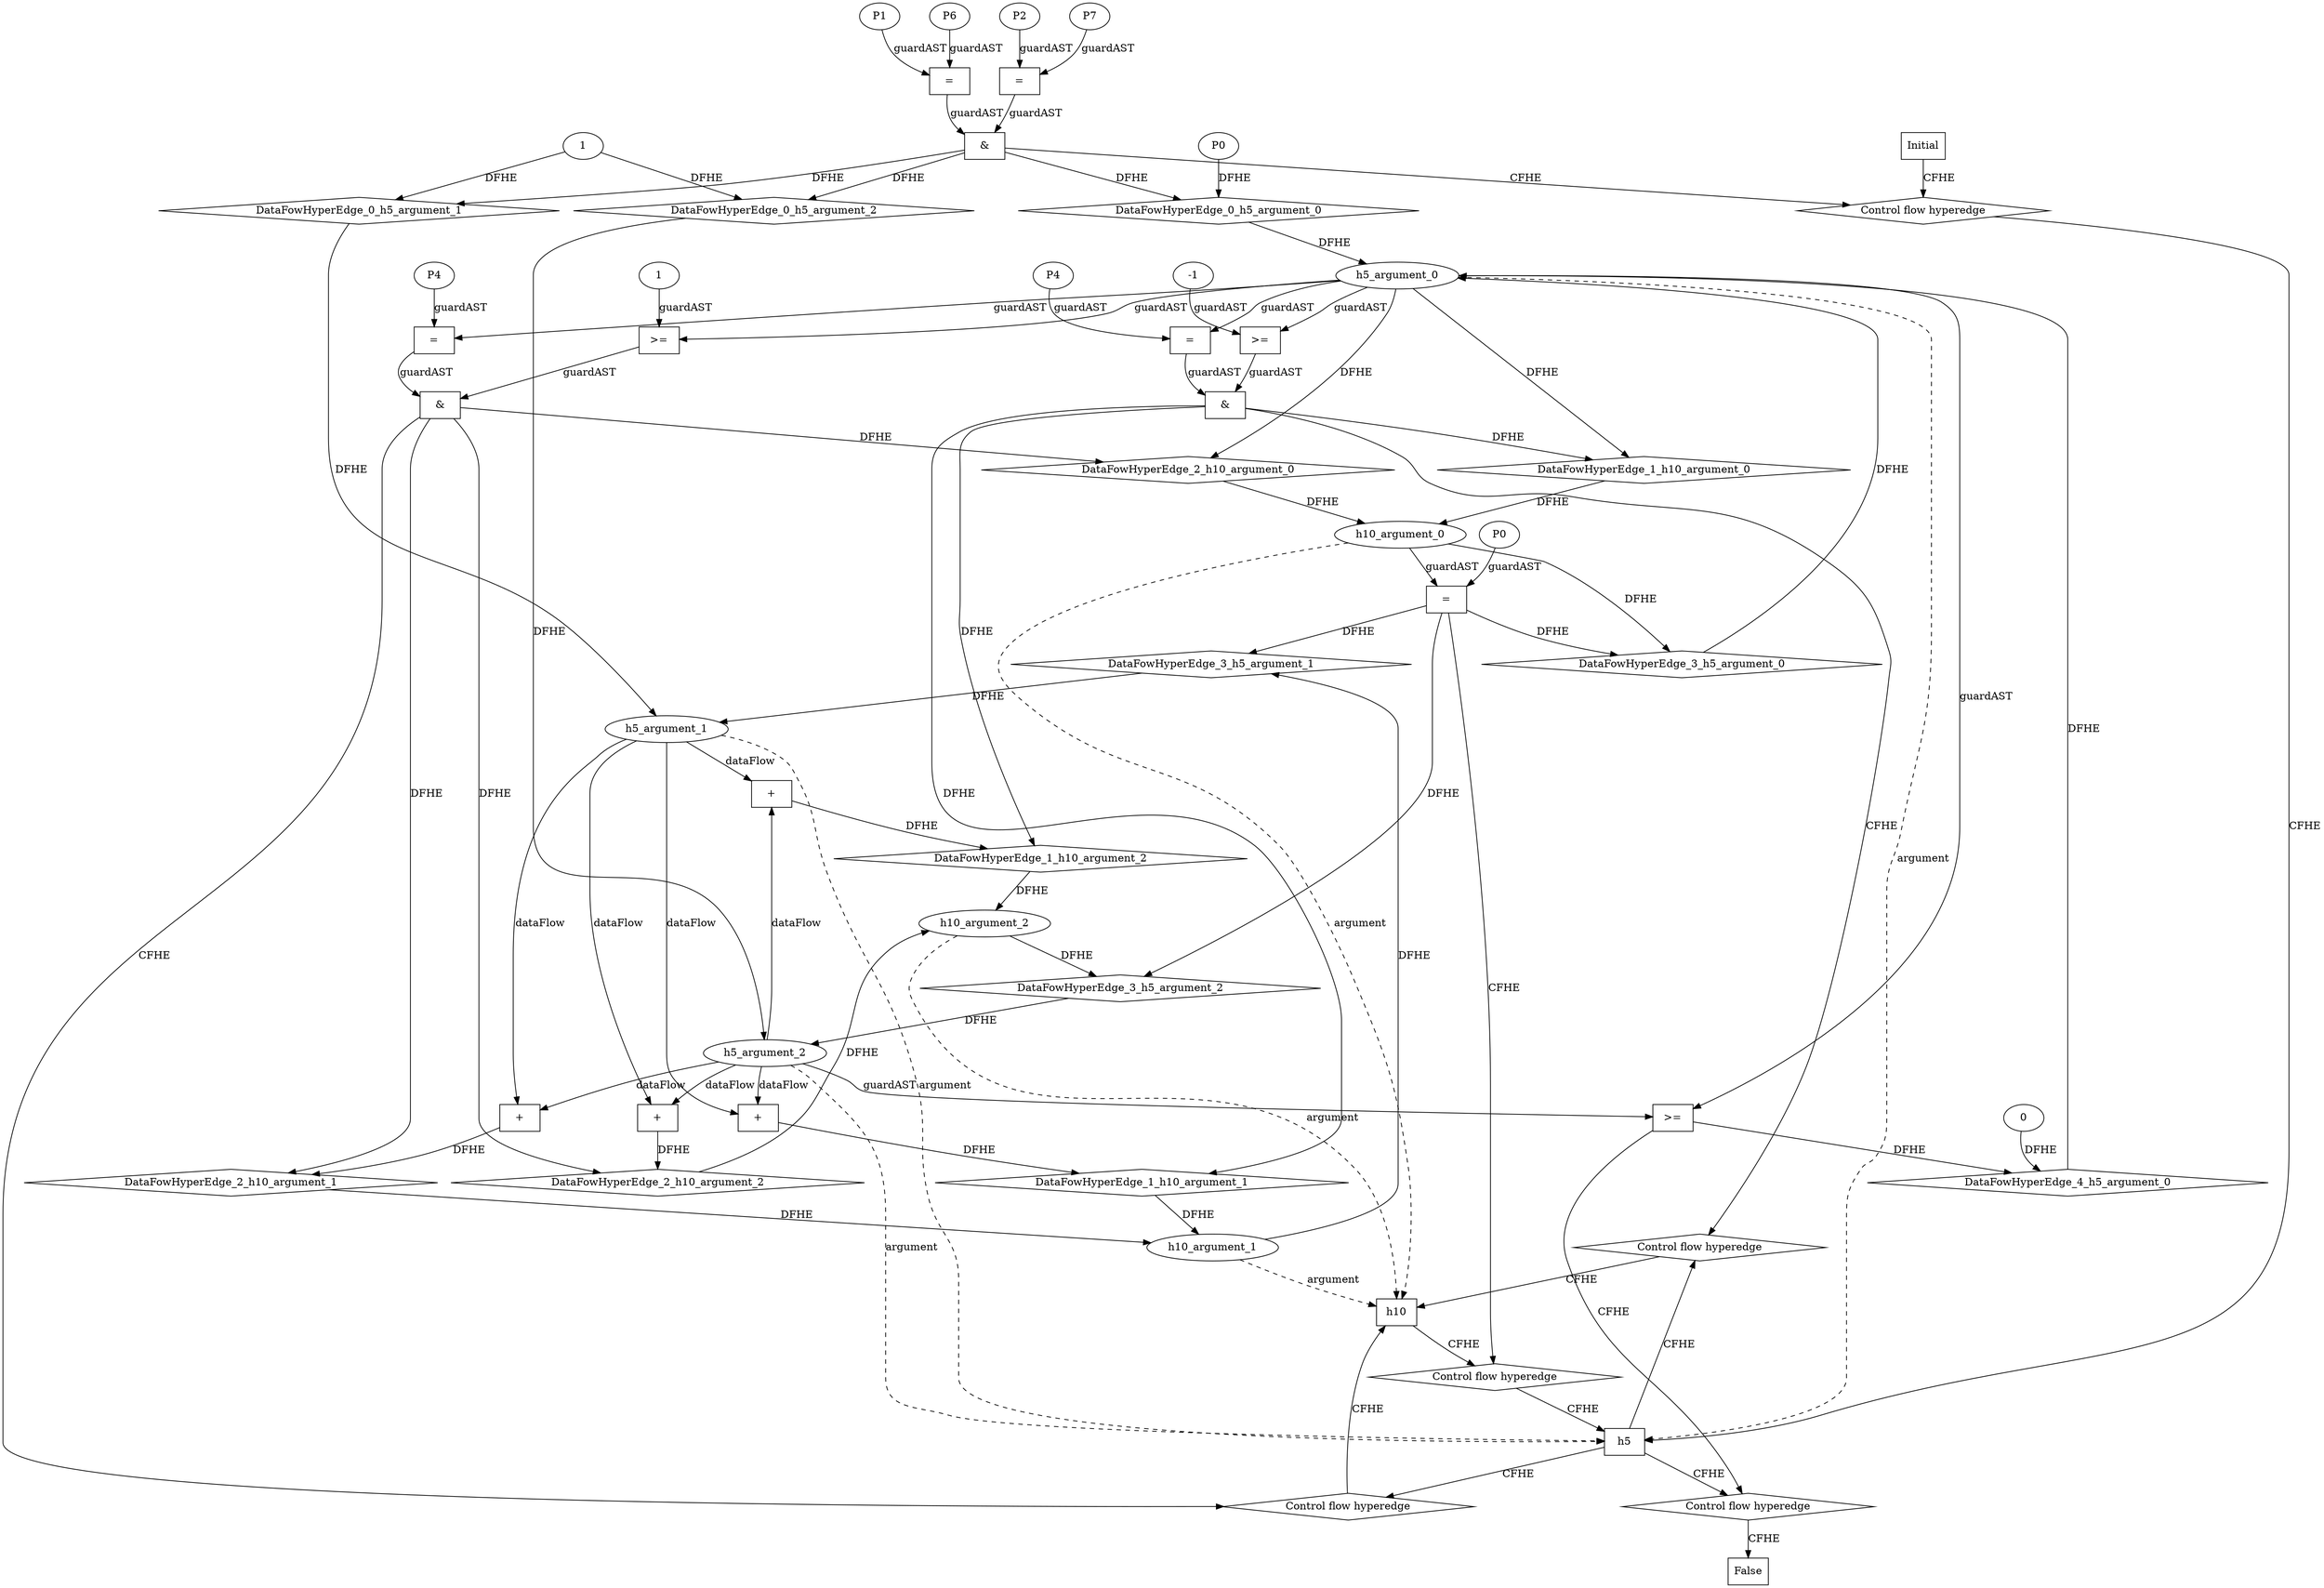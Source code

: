 // Horn Graph
digraph {
	"xxxh5___Initial_0xxxdataFlow_0_node_0" [label="P0"  nodeName="xxxh5___Initial_0xxxdataFlow_0_node_0" class=symbolicConstant GNNNodeID=3]
	"xxxh5___Initial_0xxxdataFlow1_node_0" [label="1"  nodeName="xxxh5___Initial_0xxxdataFlow1_node_0" class=IdealInt GNNNodeID=4]
	"xxxh5___Initial_0xxxguard_0_node_0" [label="="  nodeName="xxxh5___Initial_0xxxguard_0_node_0" class=Operator GNNNodeID=5 shape=rect]
	"xxxh5___Initial_0xxxguard_0_node_1" [label="P1"  nodeName="xxxh5___Initial_0xxxguard_0_node_1" class=symbolicConstant GNNNodeID=6]
	"xxxh5___Initial_0xxxguard_0_node_2" [label="P6"  nodeName="xxxh5___Initial_0xxxguard_0_node_2" class=symbolicConstant GNNNodeID=7]
		"xxxh5___Initial_0xxxguard_0_node_1" -> "xxxh5___Initial_0xxxguard_0_node_0" [ label="guardAST"]
		"xxxh5___Initial_0xxxguard_0_node_2" -> "xxxh5___Initial_0xxxguard_0_node_0" [ label="guardAST"]
	"xxxh5___Initial_0xxxguard1_node_0" [label="="  nodeName="xxxh5___Initial_0xxxguard1_node_0" class=Operator GNNNodeID=8 shape=rect]
	"xxxh5___Initial_0xxxguard1_node_1" [label="P2"  nodeName="xxxh5___Initial_0xxxguard1_node_1" class=symbolicConstant GNNNodeID=9]
	"xxxh5___Initial_0xxxguard1_node_2" [label="P7"  nodeName="xxxh5___Initial_0xxxguard1_node_2" class=symbolicConstant GNNNodeID=10]
		"xxxh5___Initial_0xxxguard1_node_1" -> "xxxh5___Initial_0xxxguard1_node_0" [ label="guardAST"]
		"xxxh5___Initial_0xxxguard1_node_2" -> "xxxh5___Initial_0xxxguard1_node_0" [ label="guardAST"]
	"xxxh10___h5_1xxxdataFlow_0_node_0" [label="+"  nodeName="xxxh10___h5_1xxxdataFlow_0_node_0" class=Operator GNNNodeID=14 shape=rect]
		"h5_argument_1" -> "xxxh10___h5_1xxxdataFlow_0_node_0" [ label="dataFlow"]
		"h5_argument_2" -> "xxxh10___h5_1xxxdataFlow_0_node_0" [ label="dataFlow"]
	"xxxh10___h5_1xxxdataFlow1_node_0" [label="+"  nodeName="xxxh10___h5_1xxxdataFlow1_node_0" class=Operator GNNNodeID=15 shape=rect]
		"h5_argument_1" -> "xxxh10___h5_1xxxdataFlow1_node_0" [ label="dataFlow"]
		"h5_argument_2" -> "xxxh10___h5_1xxxdataFlow1_node_0" [ label="dataFlow"]
	"xxxh10___h5_1xxxguard_0_node_0" [label=">="  nodeName="xxxh10___h5_1xxxguard_0_node_0" class=Operator GNNNodeID=16 shape=rect]
	"xxxh10___h5_1xxxguard_0_node_1" [label="-1"  nodeName="xxxh10___h5_1xxxguard_0_node_1" class=IdealInt GNNNodeID=17]
		"xxxh10___h5_1xxxguard_0_node_1" -> "xxxh10___h5_1xxxguard_0_node_0" [ label="guardAST"]
		"h5_argument_0" -> "xxxh10___h5_1xxxguard_0_node_0" [ label="guardAST"]
	"xxxh10___h5_1xxxguard1_node_0" [label="="  nodeName="xxxh10___h5_1xxxguard1_node_0" class=Operator GNNNodeID=18 shape=rect]
	"xxxh10___h5_1xxxguard1_node_1" [label="P4"  nodeName="xxxh10___h5_1xxxguard1_node_1" class=symbolicConstant GNNNodeID=19]
		"xxxh10___h5_1xxxguard1_node_1" -> "xxxh10___h5_1xxxguard1_node_0" [ label="guardAST"]
		"h5_argument_0" -> "xxxh10___h5_1xxxguard1_node_0" [ label="guardAST"]
	"xxxh10___h5_2xxxdataFlow_0_node_0" [label="+"  nodeName="xxxh10___h5_2xxxdataFlow_0_node_0" class=Operator GNNNodeID=20 shape=rect]
		"h5_argument_1" -> "xxxh10___h5_2xxxdataFlow_0_node_0" [ label="dataFlow"]
		"h5_argument_2" -> "xxxh10___h5_2xxxdataFlow_0_node_0" [ label="dataFlow"]
	"xxxh10___h5_2xxxdataFlow1_node_0" [label="+"  nodeName="xxxh10___h5_2xxxdataFlow1_node_0" class=Operator GNNNodeID=21 shape=rect]
		"h5_argument_1" -> "xxxh10___h5_2xxxdataFlow1_node_0" [ label="dataFlow"]
		"h5_argument_2" -> "xxxh10___h5_2xxxdataFlow1_node_0" [ label="dataFlow"]
	"xxxh10___h5_2xxxguard_0_node_0" [label=">="  nodeName="xxxh10___h5_2xxxguard_0_node_0" class=Operator GNNNodeID=22 shape=rect]
	"xxxh10___h5_2xxxguard_0_node_2" [label="1"  nodeName="xxxh10___h5_2xxxguard_0_node_2" class=IdealInt GNNNodeID=23]
		"h5_argument_0" -> "xxxh10___h5_2xxxguard_0_node_0" [ label="guardAST"]
		"xxxh10___h5_2xxxguard_0_node_2" -> "xxxh10___h5_2xxxguard_0_node_0" [ label="guardAST"]
	"xxxh10___h5_2xxxguard1_node_0" [label="="  nodeName="xxxh10___h5_2xxxguard1_node_0" class=Operator GNNNodeID=24 shape=rect]
	"xxxh10___h5_2xxxguard1_node_1" [label="P4"  nodeName="xxxh10___h5_2xxxguard1_node_1" class=symbolicConstant GNNNodeID=25]
		"xxxh10___h5_2xxxguard1_node_1" -> "xxxh10___h5_2xxxguard1_node_0" [ label="guardAST"]
		"h5_argument_0" -> "xxxh10___h5_2xxxguard1_node_0" [ label="guardAST"]
	"xxxh5___h10_3xxxguard_0_node_0" [label="="  nodeName="xxxh5___h10_3xxxguard_0_node_0" class=Operator GNNNodeID=26 shape=rect]
	"xxxh5___h10_3xxxguard_0_node_1" [label="P0"  nodeName="xxxh5___h10_3xxxguard_0_node_1" class=symbolicConstant GNNNodeID=27]
		"xxxh5___h10_3xxxguard_0_node_1" -> "xxxh5___h10_3xxxguard_0_node_0" [ label="guardAST"]
		"h10_argument_0" -> "xxxh5___h10_3xxxguard_0_node_0" [ label="guardAST"]
	"xxxFALSE___h5_4xxxguard_0_node_0" [label=">="  nodeName="xxxFALSE___h5_4xxxguard_0_node_0" class=Operator GNNNodeID=28 shape=rect]
		"h5_argument_0" -> "xxxFALSE___h5_4xxxguard_0_node_0" [ label="guardAST"]
		"h5_argument_2" -> "xxxFALSE___h5_4xxxguard_0_node_0" [ label="guardAST"]
	"h10" [label="h10"  nodeName="h10" class=CONTROL GNNNodeID=29 shape="rect"]
	"h5" [label="h5"  nodeName="h5" class=CONTROL GNNNodeID=30 shape="rect"]
	"FALSE" [label="False"  nodeName=False class=CONTROL GNNNodeID=31 shape="rect"]
	"Initial" [label="Initial"  nodeName=Initial class=CONTROL GNNNodeID=32 shape="rect"]
	"ControlFowHyperEdge_0" [label="Control flow hyperedge"  hyperEdgeNodeID=0 nodeName=ControlFowHyperEdge_0 class=controlFlowHyperEdge shape="diamond"]
		"Initial" -> ControlFowHyperEdge_0 [ label="CFHE"]
		"ControlFowHyperEdge_0" -> "h5" [ label="CFHE"]
	"ControlFowHyperEdge_1" [label="Control flow hyperedge"  hyperEdgeNodeID=1 nodeName=ControlFowHyperEdge_1 class=controlFlowHyperEdge shape="diamond"]
		"h5" -> ControlFowHyperEdge_1 [ label="CFHE"]
		"ControlFowHyperEdge_1" -> "h10" [ label="CFHE"]
	"ControlFowHyperEdge_2" [label="Control flow hyperedge"  hyperEdgeNodeID=2 nodeName=ControlFowHyperEdge_2 class=controlFlowHyperEdge shape="diamond"]
		"h5" -> ControlFowHyperEdge_2 [ label="CFHE"]
		"ControlFowHyperEdge_2" -> "h10" [ label="CFHE"]
	"ControlFowHyperEdge_3" [label="Control flow hyperedge"  hyperEdgeNodeID=3 nodeName=ControlFowHyperEdge_3 class=controlFlowHyperEdge shape="diamond"]
		"h10" -> ControlFowHyperEdge_3 [ label="CFHE"]
		"ControlFowHyperEdge_3" -> "h5" [ label="CFHE"]
	"ControlFowHyperEdge_4" [label="Control flow hyperedge"  hyperEdgeNodeID=4 nodeName=ControlFowHyperEdge_4 class=controlFlowHyperEdge shape="diamond"]
		"h5" -> ControlFowHyperEdge_4 [ label="CFHE"]
		"ControlFowHyperEdge_4" -> "FALSE" [ label="CFHE"]
	"h5_argument_0" [label="h5_argument_0"  nodeName=argument0 class=argument shape=oval GNNNodeID=33 head="h5"]
		"h5_argument_0" -> "h5" [ label="argument" style=dashed]
	"h5_argument_1" [label="h5_argument_1"  nodeName=argument1 class=argument shape=oval GNNNodeID=33 head="h5"]
		"h5_argument_1" -> "h5" [ label="argument" style=dashed]
	"h5_argument_2" [label="h5_argument_2"  nodeName=argument2 class=argument shape=oval GNNNodeID=33 head="h5"]
		"h5_argument_2" -> "h5" [ label="argument" style=dashed]
	"h10_argument_0" [label="h10_argument_0"  nodeName=argument0 class=argument shape=oval GNNNodeID=33 head="h10"]
		"h10_argument_0" -> "h10" [ label="argument" style=dashed]
	"h10_argument_1" [label="h10_argument_1"  nodeName=argument1 class=argument shape=oval GNNNodeID=33 head="h10"]
		"h10_argument_1" -> "h10" [ label="argument" style=dashed]
	"h10_argument_2" [label="h10_argument_2"  nodeName=argument2 class=argument shape=oval GNNNodeID=33 head="h10"]
		"h10_argument_2" -> "h10" [ label="argument" style=dashed]
	"xxxh5___Initial_0xxx_and" [label="&"  andName="xxxh5___Initial_0xxx_and" class=Operator shape=rect]
		"xxxh5___Initial_0xxxguard_0_node_0" -> "xxxh5___Initial_0xxx_and" [ label="guardAST"]
		"xxxh5___Initial_0xxxguard1_node_0" -> "xxxh5___Initial_0xxx_and" [ label="guardAST"]
		"xxxh5___Initial_0xxx_and" -> "ControlFowHyperEdge_0" [ label="CFHE"]
	"xxxh10___h5_1xxx_and" [label="&"  andName="xxxh10___h5_1xxx_and" class=Operator shape=rect]
		"xxxh10___h5_1xxxguard_0_node_0" -> "xxxh10___h5_1xxx_and" [ label="guardAST"]
		"xxxh10___h5_1xxxguard1_node_0" -> "xxxh10___h5_1xxx_and" [ label="guardAST"]
		"xxxh10___h5_1xxx_and" -> "ControlFowHyperEdge_1" [ label="CFHE"]
	"xxxh10___h5_2xxx_and" [label="&"  andName="xxxh10___h5_2xxx_and" class=Operator shape=rect]
		"xxxh10___h5_2xxxguard_0_node_0" -> "xxxh10___h5_2xxx_and" [ label="guardAST"]
		"xxxh10___h5_2xxxguard1_node_0" -> "xxxh10___h5_2xxx_and" [ label="guardAST"]
		"xxxh10___h5_2xxx_and" -> "ControlFowHyperEdge_2" [ label="CFHE"]
		"xxxh5___h10_3xxxguard_0_node_0" -> "ControlFowHyperEdge_3" [ label="CFHE"]
		"xxxFALSE___h5_4xxxguard_0_node_0" -> "ControlFowHyperEdge_4" [ label="CFHE"]
	"xxxFALSE___h5_4xxxh5_argument_0_constant_0" [label="0"  nodeName="xxxFALSE___h5_4xxxh5_argument_0_constant_0" class=Constant]
	"DataFowHyperEdge_4_h5_argument_0" [label="DataFowHyperEdge_4_h5_argument_0"  nodeName="DataFowHyperEdge_4_h5_argument_0" class=DataFlowHyperedge shape=diamond]
		"DataFowHyperEdge_4_h5_argument_0" -> "h5_argument_0" [ label="DFHE"]
		"xxxFALSE___h5_4xxxguard_0_node_0" -> "DataFowHyperEdge_4_h5_argument_0" [ label="DFHE"]
		"xxxFALSE___h5_4xxxh5_argument_0_constant_0" -> "DataFowHyperEdge_4_h5_argument_0" [ label="DFHE"]
		"h5_argument_0" -> "DataFowHyperEdge_1_h10_argument_0" [ label="DFHE"]
	"DataFowHyperEdge_1_h10_argument_0" [label="DataFowHyperEdge_1_h10_argument_0"  nodeName="DataFowHyperEdge_1_h10_argument_0" class=DataFlowHyperedge shape=diamond]
		"DataFowHyperEdge_1_h10_argument_0" -> "h10_argument_0" [ label="DFHE"]
		"xxxh10___h5_1xxx_and" -> "DataFowHyperEdge_1_h10_argument_0" [ label="DFHE"]
		"h5_argument_0" -> "DataFowHyperEdge_2_h10_argument_0" [ label="DFHE"]
	"DataFowHyperEdge_2_h10_argument_0" [label="DataFowHyperEdge_2_h10_argument_0"  nodeName="DataFowHyperEdge_2_h10_argument_0" class=DataFlowHyperedge shape=diamond]
		"DataFowHyperEdge_2_h10_argument_0" -> "h10_argument_0" [ label="DFHE"]
		"xxxh10___h5_2xxx_and" -> "DataFowHyperEdge_2_h10_argument_0" [ label="DFHE"]
		"h10_argument_0" -> "DataFowHyperEdge_3_h5_argument_0" [ label="DFHE"]
	"DataFowHyperEdge_3_h5_argument_0" [label="DataFowHyperEdge_3_h5_argument_0"  nodeName="DataFowHyperEdge_3_h5_argument_0" class=DataFlowHyperedge shape=diamond]
		"DataFowHyperEdge_3_h5_argument_0" -> "h5_argument_0" [ label="DFHE"]
		"xxxh5___h10_3xxxguard_0_node_0" -> "DataFowHyperEdge_3_h5_argument_0" [ label="DFHE"]
		"h10_argument_1" -> "DataFowHyperEdge_3_h5_argument_1" [ label="DFHE"]
	"DataFowHyperEdge_3_h5_argument_1" [label="DataFowHyperEdge_3_h5_argument_1"  nodeName="DataFowHyperEdge_3_h5_argument_1" class=DataFlowHyperedge shape=diamond]
		"DataFowHyperEdge_3_h5_argument_1" -> "h5_argument_1" [ label="DFHE"]
		"xxxh5___h10_3xxxguard_0_node_0" -> "DataFowHyperEdge_3_h5_argument_1" [ label="DFHE"]
		"h10_argument_2" -> "DataFowHyperEdge_3_h5_argument_2" [ label="DFHE"]
	"DataFowHyperEdge_3_h5_argument_2" [label="DataFowHyperEdge_3_h5_argument_2"  nodeName="DataFowHyperEdge_3_h5_argument_2" class=DataFlowHyperedge shape=diamond]
		"DataFowHyperEdge_3_h5_argument_2" -> "h5_argument_2" [ label="DFHE"]
		"xxxh5___h10_3xxxguard_0_node_0" -> "DataFowHyperEdge_3_h5_argument_2" [ label="DFHE"]
	"DataFowHyperEdge_0_h5_argument_0" [label="DataFowHyperEdge_0_h5_argument_0"  nodeName="DataFowHyperEdge_0_h5_argument_0" class=DataFlowHyperedge shape=diamond]
		"DataFowHyperEdge_0_h5_argument_0" -> "h5_argument_0" [ label="DFHE"]
		"xxxh5___Initial_0xxx_and" -> "DataFowHyperEdge_0_h5_argument_0" [ label="DFHE"]
		"xxxh5___Initial_0xxxdataFlow_0_node_0" -> "DataFowHyperEdge_0_h5_argument_0" [ label="DFHE"]
	"DataFowHyperEdge_0_h5_argument_1" [label="DataFowHyperEdge_0_h5_argument_1"  nodeName="DataFowHyperEdge_0_h5_argument_1" class=DataFlowHyperedge shape=diamond]
		"DataFowHyperEdge_0_h5_argument_1" -> "h5_argument_1" [ label="DFHE"]
		"xxxh5___Initial_0xxx_and" -> "DataFowHyperEdge_0_h5_argument_1" [ label="DFHE"]
		"xxxh5___Initial_0xxxdataFlow1_node_0" -> "DataFowHyperEdge_0_h5_argument_1" [ label="DFHE"]
	"DataFowHyperEdge_0_h5_argument_2" [label="DataFowHyperEdge_0_h5_argument_2"  nodeName="DataFowHyperEdge_0_h5_argument_2" class=DataFlowHyperedge shape=diamond]
		"DataFowHyperEdge_0_h5_argument_2" -> "h5_argument_2" [ label="DFHE"]
		"xxxh5___Initial_0xxx_and" -> "DataFowHyperEdge_0_h5_argument_2" [ label="DFHE"]
		"xxxh5___Initial_0xxxdataFlow1_node_0" -> "DataFowHyperEdge_0_h5_argument_2" [ label="DFHE"]
	"DataFowHyperEdge_1_h10_argument_1" [label="DataFowHyperEdge_1_h10_argument_1"  nodeName="DataFowHyperEdge_1_h10_argument_1" class=DataFlowHyperedge shape=diamond]
		"DataFowHyperEdge_1_h10_argument_1" -> "h10_argument_1" [ label="DFHE"]
		"xxxh10___h5_1xxx_and" -> "DataFowHyperEdge_1_h10_argument_1" [ label="DFHE"]
		"xxxh10___h5_1xxxdataFlow_0_node_0" -> "DataFowHyperEdge_1_h10_argument_1" [ label="DFHE"]
	"DataFowHyperEdge_1_h10_argument_2" [label="DataFowHyperEdge_1_h10_argument_2"  nodeName="DataFowHyperEdge_1_h10_argument_2" class=DataFlowHyperedge shape=diamond]
		"DataFowHyperEdge_1_h10_argument_2" -> "h10_argument_2" [ label="DFHE"]
		"xxxh10___h5_1xxx_and" -> "DataFowHyperEdge_1_h10_argument_2" [ label="DFHE"]
		"xxxh10___h5_1xxxdataFlow1_node_0" -> "DataFowHyperEdge_1_h10_argument_2" [ label="DFHE"]
	"DataFowHyperEdge_2_h10_argument_1" [label="DataFowHyperEdge_2_h10_argument_1"  nodeName="DataFowHyperEdge_2_h10_argument_1" class=DataFlowHyperedge shape=diamond]
		"DataFowHyperEdge_2_h10_argument_1" -> "h10_argument_1" [ label="DFHE"]
		"xxxh10___h5_2xxx_and" -> "DataFowHyperEdge_2_h10_argument_1" [ label="DFHE"]
		"xxxh10___h5_2xxxdataFlow_0_node_0" -> "DataFowHyperEdge_2_h10_argument_1" [ label="DFHE"]
	"DataFowHyperEdge_2_h10_argument_2" [label="DataFowHyperEdge_2_h10_argument_2"  nodeName="DataFowHyperEdge_2_h10_argument_2" class=DataFlowHyperedge shape=diamond]
		"DataFowHyperEdge_2_h10_argument_2" -> "h10_argument_2" [ label="DFHE"]
		"xxxh10___h5_2xxx_and" -> "DataFowHyperEdge_2_h10_argument_2" [ label="DFHE"]
		"xxxh10___h5_2xxxdataFlow1_node_0" -> "DataFowHyperEdge_2_h10_argument_2" [ label="DFHE"]
}
